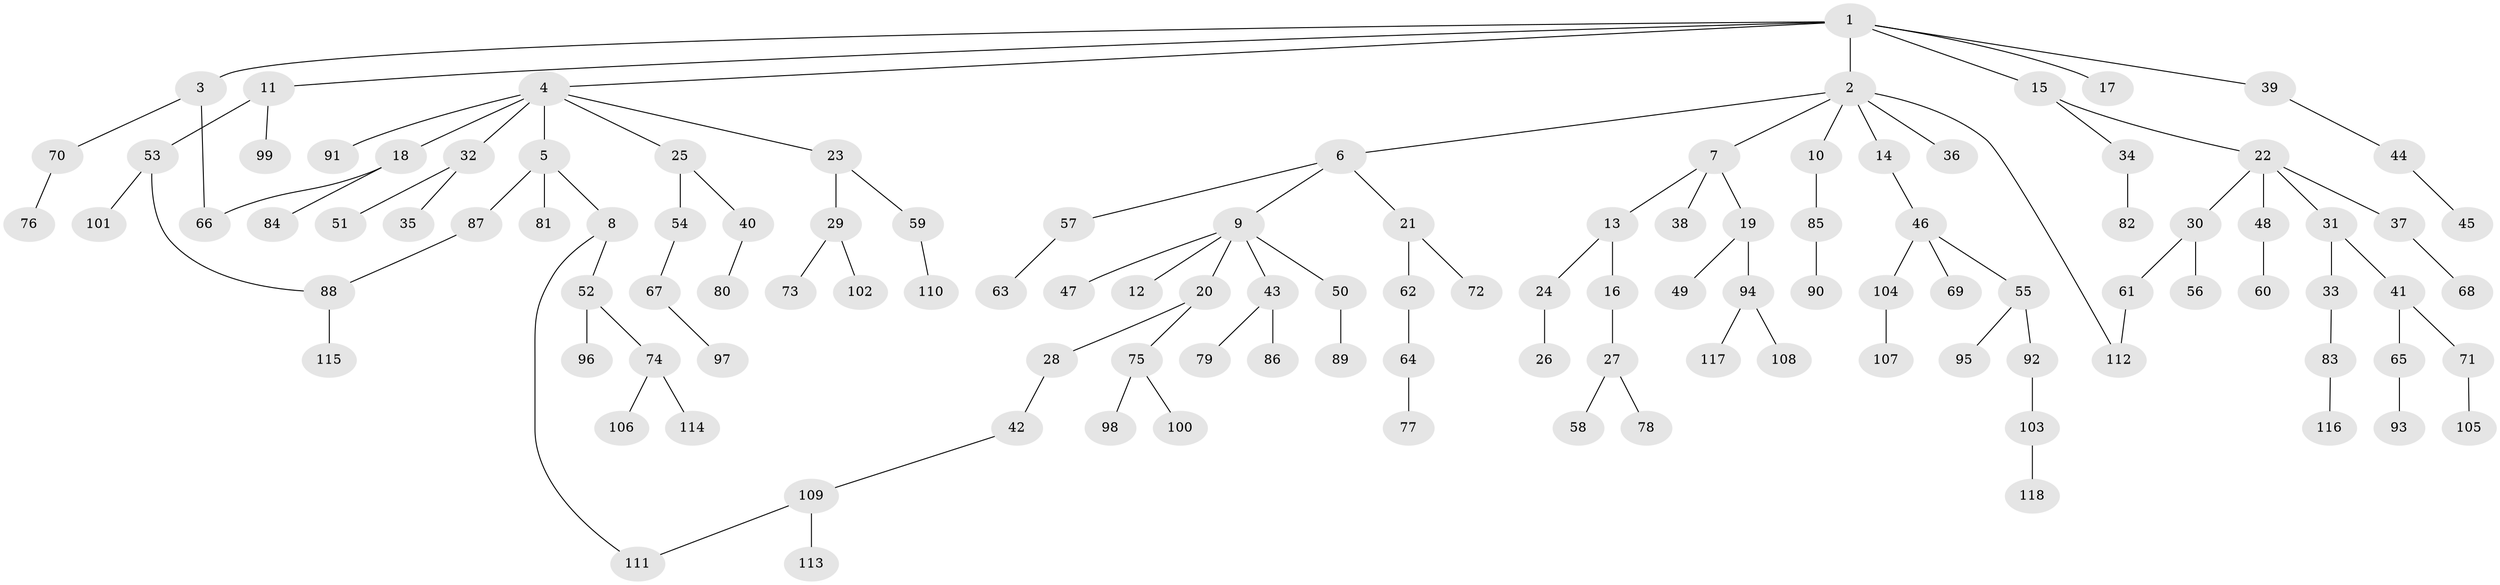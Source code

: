 // coarse degree distribution, {12: 0.02127659574468085, 3: 0.14893617021276595, 6: 0.02127659574468085, 2: 0.23404255319148937, 7: 0.0425531914893617, 1: 0.5319148936170213}
// Generated by graph-tools (version 1.1) at 2025/17/03/04/25 18:17:12]
// undirected, 118 vertices, 121 edges
graph export_dot {
graph [start="1"]
  node [color=gray90,style=filled];
  1;
  2;
  3;
  4;
  5;
  6;
  7;
  8;
  9;
  10;
  11;
  12;
  13;
  14;
  15;
  16;
  17;
  18;
  19;
  20;
  21;
  22;
  23;
  24;
  25;
  26;
  27;
  28;
  29;
  30;
  31;
  32;
  33;
  34;
  35;
  36;
  37;
  38;
  39;
  40;
  41;
  42;
  43;
  44;
  45;
  46;
  47;
  48;
  49;
  50;
  51;
  52;
  53;
  54;
  55;
  56;
  57;
  58;
  59;
  60;
  61;
  62;
  63;
  64;
  65;
  66;
  67;
  68;
  69;
  70;
  71;
  72;
  73;
  74;
  75;
  76;
  77;
  78;
  79;
  80;
  81;
  82;
  83;
  84;
  85;
  86;
  87;
  88;
  89;
  90;
  91;
  92;
  93;
  94;
  95;
  96;
  97;
  98;
  99;
  100;
  101;
  102;
  103;
  104;
  105;
  106;
  107;
  108;
  109;
  110;
  111;
  112;
  113;
  114;
  115;
  116;
  117;
  118;
  1 -- 2;
  1 -- 3;
  1 -- 4;
  1 -- 11;
  1 -- 15;
  1 -- 17;
  1 -- 39;
  2 -- 6;
  2 -- 7;
  2 -- 10;
  2 -- 14;
  2 -- 36;
  2 -- 112;
  3 -- 70;
  3 -- 66;
  4 -- 5;
  4 -- 18;
  4 -- 23;
  4 -- 25;
  4 -- 32;
  4 -- 91;
  5 -- 8;
  5 -- 81;
  5 -- 87;
  6 -- 9;
  6 -- 21;
  6 -- 57;
  7 -- 13;
  7 -- 19;
  7 -- 38;
  8 -- 52;
  8 -- 111;
  9 -- 12;
  9 -- 20;
  9 -- 43;
  9 -- 47;
  9 -- 50;
  10 -- 85;
  11 -- 53;
  11 -- 99;
  13 -- 16;
  13 -- 24;
  14 -- 46;
  15 -- 22;
  15 -- 34;
  16 -- 27;
  18 -- 66;
  18 -- 84;
  19 -- 49;
  19 -- 94;
  20 -- 28;
  20 -- 75;
  21 -- 62;
  21 -- 72;
  22 -- 30;
  22 -- 31;
  22 -- 37;
  22 -- 48;
  23 -- 29;
  23 -- 59;
  24 -- 26;
  25 -- 40;
  25 -- 54;
  27 -- 58;
  27 -- 78;
  28 -- 42;
  29 -- 73;
  29 -- 102;
  30 -- 56;
  30 -- 61;
  31 -- 33;
  31 -- 41;
  32 -- 35;
  32 -- 51;
  33 -- 83;
  34 -- 82;
  37 -- 68;
  39 -- 44;
  40 -- 80;
  41 -- 65;
  41 -- 71;
  42 -- 109;
  43 -- 79;
  43 -- 86;
  44 -- 45;
  46 -- 55;
  46 -- 69;
  46 -- 104;
  48 -- 60;
  50 -- 89;
  52 -- 74;
  52 -- 96;
  53 -- 88;
  53 -- 101;
  54 -- 67;
  55 -- 92;
  55 -- 95;
  57 -- 63;
  59 -- 110;
  61 -- 112;
  62 -- 64;
  64 -- 77;
  65 -- 93;
  67 -- 97;
  70 -- 76;
  71 -- 105;
  74 -- 106;
  74 -- 114;
  75 -- 98;
  75 -- 100;
  83 -- 116;
  85 -- 90;
  87 -- 88;
  88 -- 115;
  92 -- 103;
  94 -- 108;
  94 -- 117;
  103 -- 118;
  104 -- 107;
  109 -- 111;
  109 -- 113;
}
